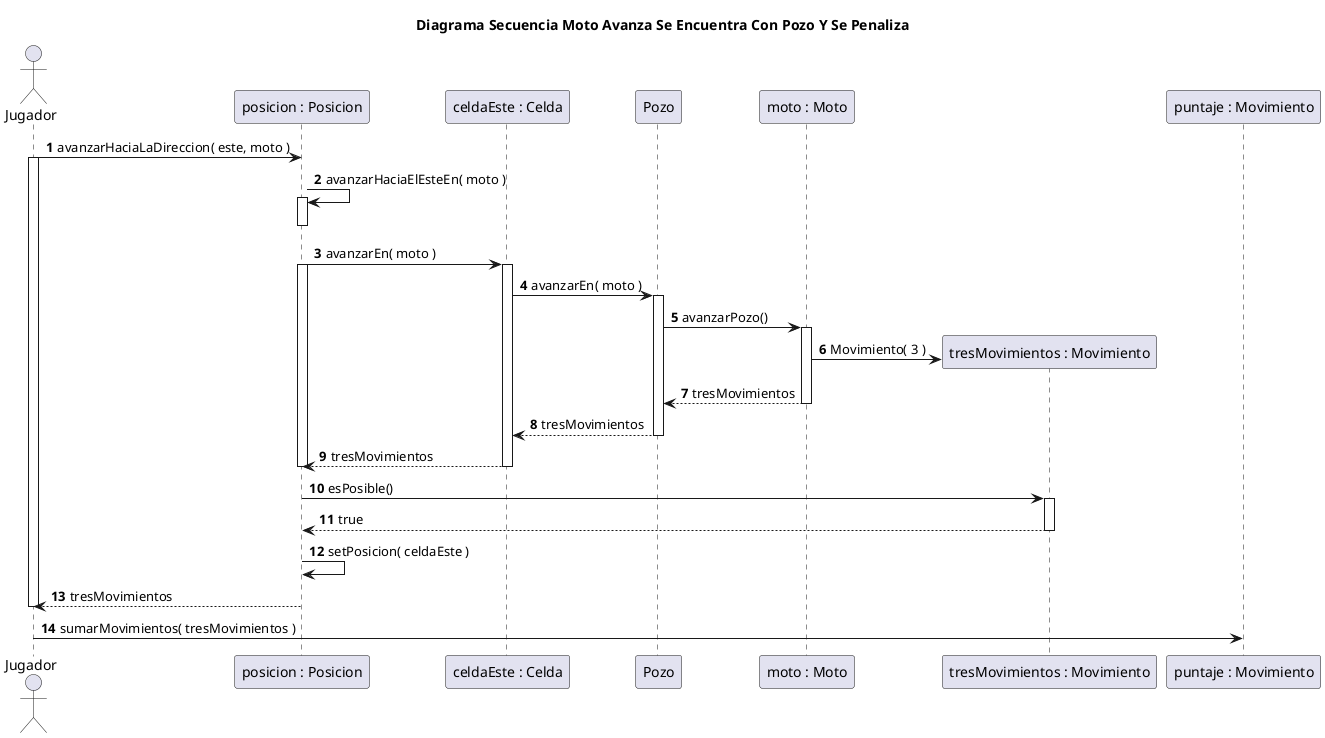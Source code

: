 @startuml
title Diagrama Secuencia Moto Avanza Se Encuentra Con Pozo Y Se Penaliza

autonumber

actor Jugador

Jugador -> "posicion : Posicion": avanzarHaciaLaDireccion( este, moto )

activate Jugador
"posicion : Posicion" -> "posicion : Posicion"++: avanzarHaciaElEsteEn( moto )

deactivate "posicion : Posicion"
"posicion : Posicion" -> "celdaEste : Celda"++: avanzarEn( moto )

activate "posicion : Posicion"
"celdaEste : Celda" -> Pozo++: avanzarEn( moto )
Pozo -> "moto : Moto"++: avanzarPozo()
create "tresMovimientos : Movimiento"
"moto : Moto" -> "tresMovimientos : Movimiento": Movimiento( 3 )
"moto : Moto" --> Pozo: tresMovimientos
deactivate "moto : Moto"
Pozo --> "celdaEste : Celda": tresMovimientos
deactivate Pozo
"celdaEste : Celda" --> "posicion : Posicion": tresMovimientos
deactivate "celdaEste : Celda"
deactivate "posicion : Posicion"

'Viola el TellDontAsk, pero no es la solucion final.
'Es para chequear que el movimiento es posible, por ejemplo,
'cuando queres pasar por un piquete con un auto. No debemos actualizar
'la posicion, ya que no podemos avanzar.

"tresMovimientos : Movimiento" <- "posicion : Posicion"++: esPosible()
"tresMovimientos : Movimiento" --> "posicion : Posicion": true
deactivate "tresMovimientos : Movimiento"
"posicion : Posicion" -> "posicion : Posicion": setPosicion( celdaEste )

"posicion : Posicion" --> Jugador: tresMovimientos

deactivate Jugador
Jugador -> "puntaje : Movimiento": sumarMovimientos( tresMovimientos )

@enduml